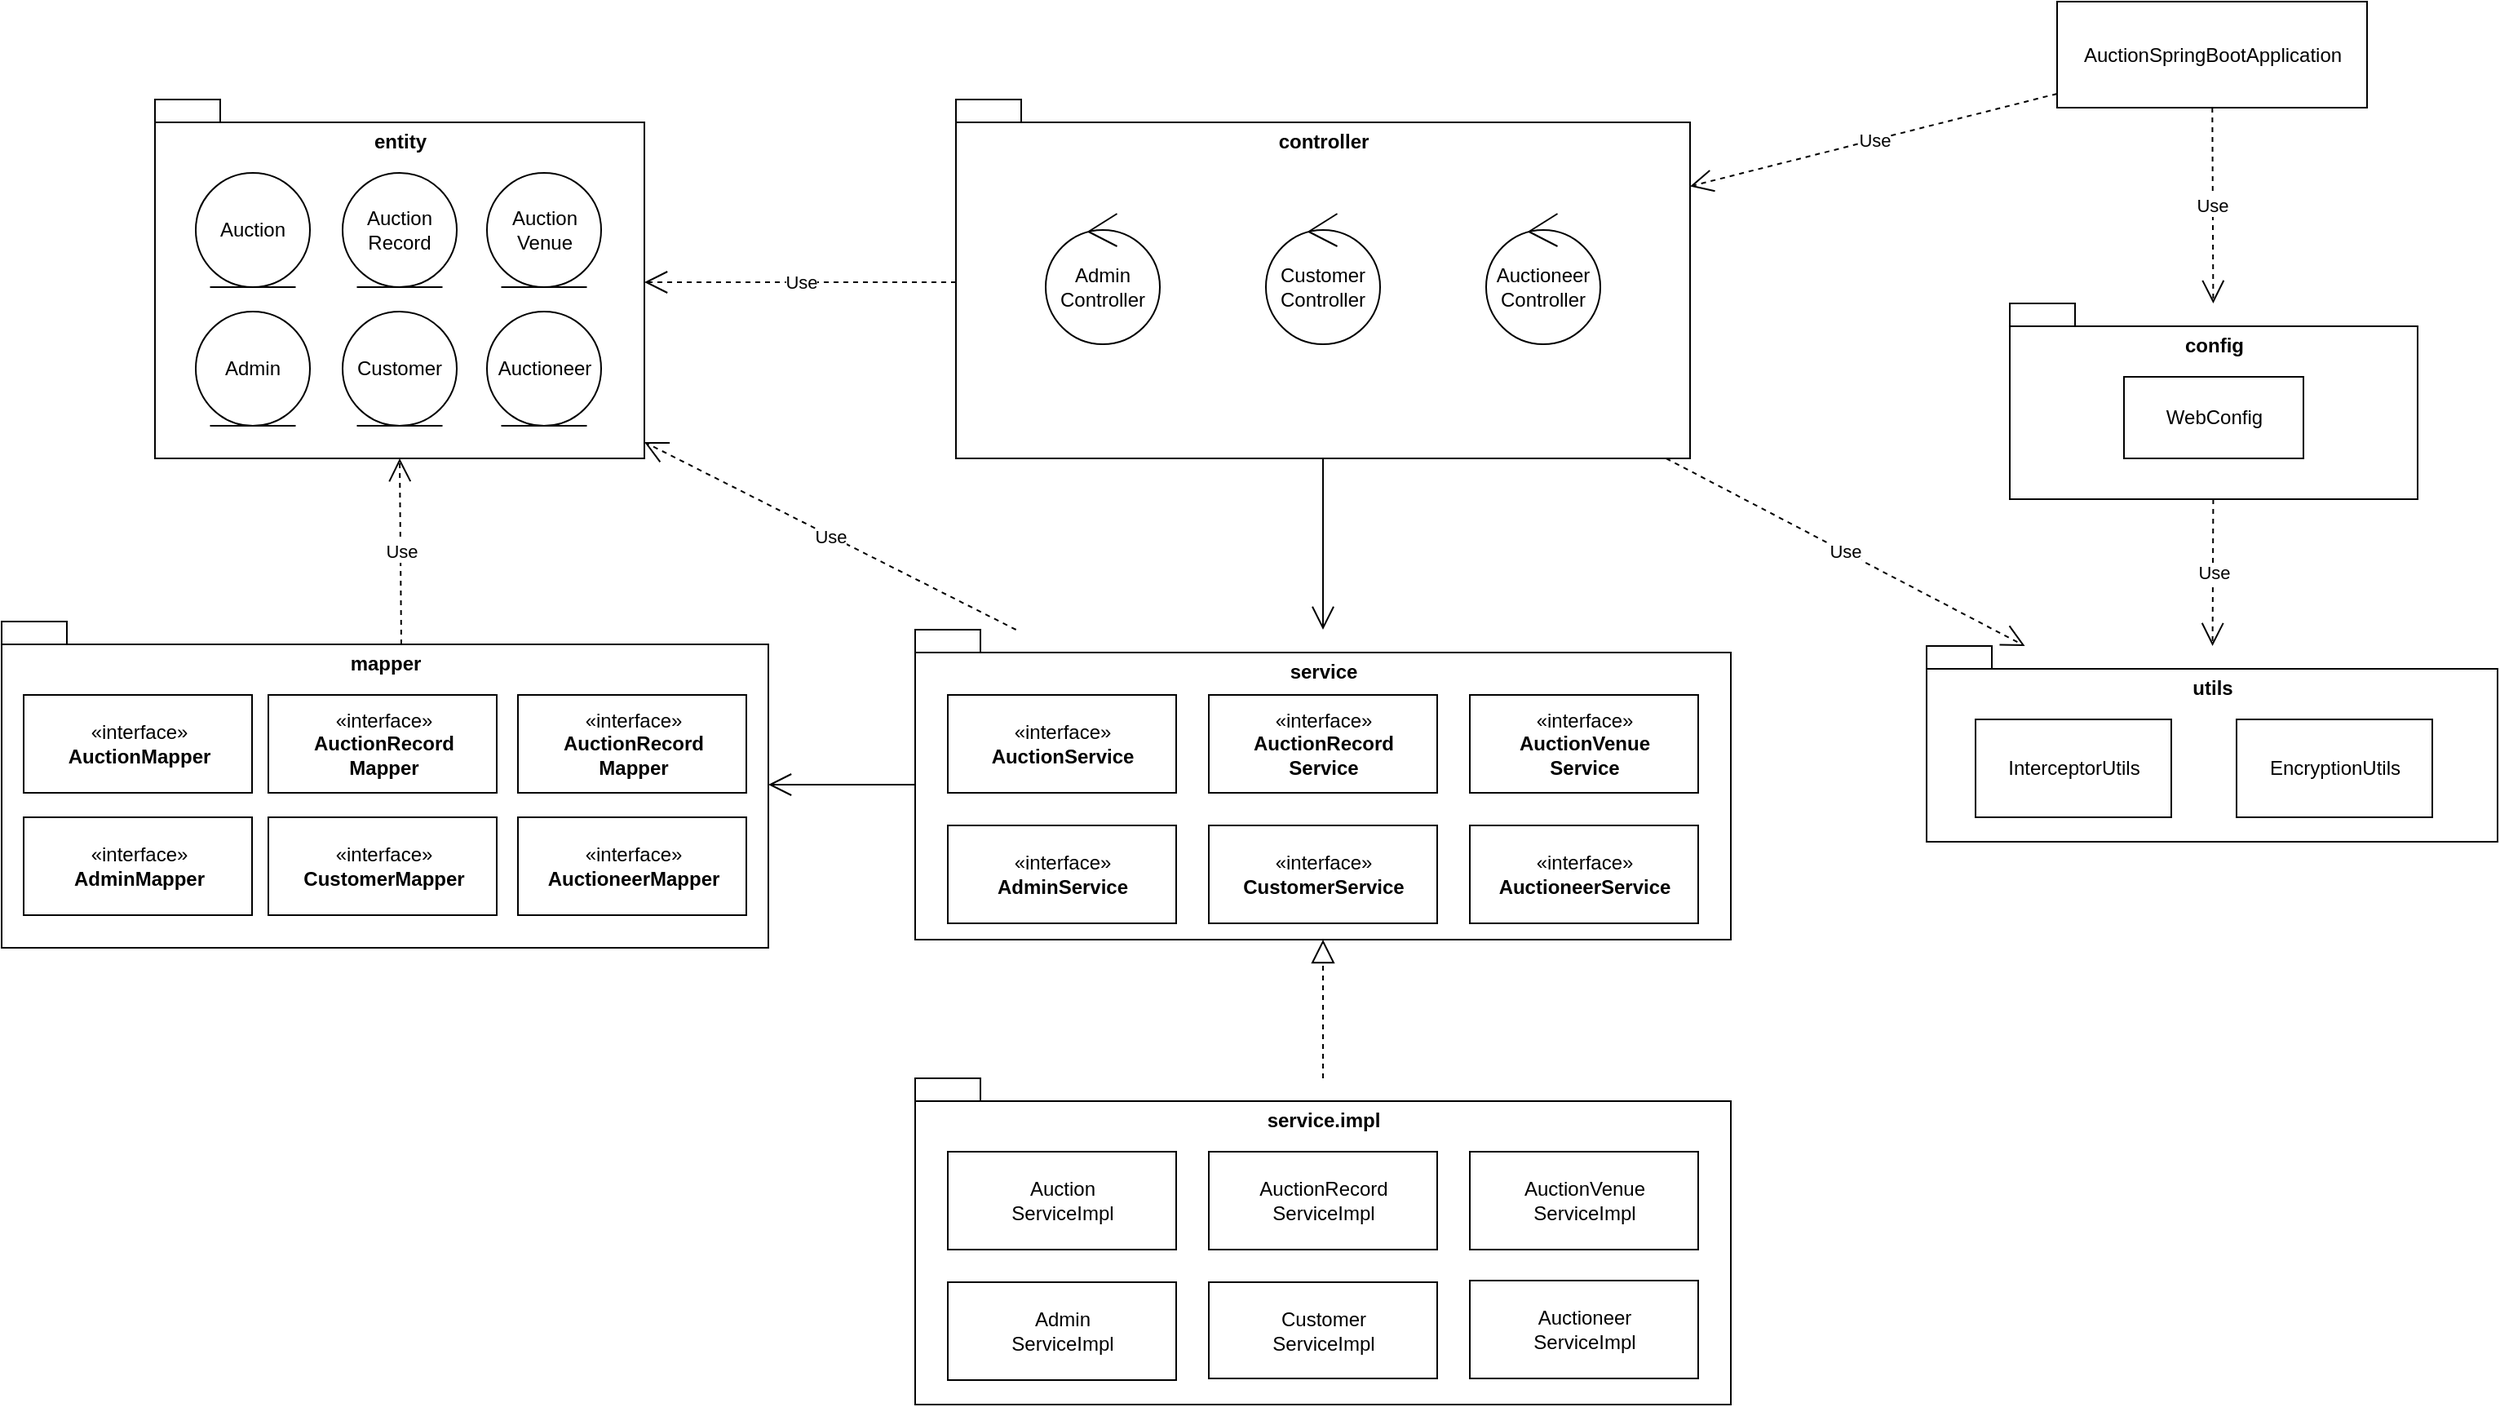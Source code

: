 <mxfile version="20.3.0" type="device"><diagram id="IVJTSzzKo0bIMszQ25Wv" name="第 1 页"><mxGraphModel dx="1018" dy="633" grid="1" gridSize="10" guides="1" tooltips="1" connect="1" arrows="1" fold="1" page="1" pageScale="1" pageWidth="827" pageHeight="1169" math="0" shadow="0"><root><mxCell id="0"/><mxCell id="1" parent="0"/><mxCell id="TQbt7M7sAj0MNUfkjgOm-50" value="utils" style="shape=folder;fontStyle=1;spacingTop=10;tabWidth=40;tabHeight=14;tabPosition=left;html=1;labelPosition=center;verticalLabelPosition=top;align=center;verticalAlign=bottom;spacingBottom=-35;" parent="1" vertex="1"><mxGeometry x="1200" y="515" width="350" height="120" as="geometry"/></mxCell><mxCell id="TQbt7M7sAj0MNUfkjgOm-47" value="config" style="shape=folder;fontStyle=1;spacingTop=10;tabWidth=40;tabHeight=14;tabPosition=left;html=1;labelPosition=center;verticalLabelPosition=top;align=center;verticalAlign=bottom;spacingBottom=-35;" parent="1" vertex="1"><mxGeometry x="1251" y="305" width="250" height="120" as="geometry"/></mxCell><mxCell id="TQbt7M7sAj0MNUfkjgOm-38" value="controller" style="shape=folder;fontStyle=1;spacingTop=10;tabWidth=40;tabHeight=14;tabPosition=left;html=1;labelPosition=center;verticalLabelPosition=top;align=center;verticalAlign=bottom;spacingBottom=-35;" parent="1" vertex="1"><mxGeometry x="605" y="180" width="450" height="220" as="geometry"/></mxCell><mxCell id="TQbt7M7sAj0MNUfkjgOm-14" value="mapper" style="shape=folder;fontStyle=1;spacingTop=10;tabWidth=40;tabHeight=14;tabPosition=left;html=1;labelPosition=center;verticalLabelPosition=top;align=center;verticalAlign=bottom;spacingBottom=-35;" parent="1" vertex="1"><mxGeometry x="20" y="500" width="470" height="200" as="geometry"/></mxCell><mxCell id="TQbt7M7sAj0MNUfkjgOm-1" value="entity" style="shape=folder;fontStyle=1;spacingTop=10;tabWidth=40;tabHeight=14;tabPosition=left;html=1;labelPosition=center;verticalLabelPosition=top;align=center;verticalAlign=bottom;spacingBottom=-35;" parent="1" vertex="1"><mxGeometry x="114" y="180" width="300" height="220" as="geometry"/></mxCell><mxCell id="TQbt7M7sAj0MNUfkjgOm-2" value="Auction" style="ellipse;shape=umlEntity;whiteSpace=wrap;html=1;" parent="1" vertex="1"><mxGeometry x="139" y="225" width="70" height="70" as="geometry"/></mxCell><mxCell id="TQbt7M7sAj0MNUfkjgOm-4" value="Auction&lt;br&gt;Record" style="ellipse;shape=umlEntity;whiteSpace=wrap;html=1;" parent="1" vertex="1"><mxGeometry x="229" y="225" width="70" height="70" as="geometry"/></mxCell><mxCell id="TQbt7M7sAj0MNUfkjgOm-5" value="Auctioneer" style="ellipse;shape=umlEntity;whiteSpace=wrap;html=1;" parent="1" vertex="1"><mxGeometry x="317.5" y="310" width="70" height="70" as="geometry"/></mxCell><mxCell id="TQbt7M7sAj0MNUfkjgOm-6" value="Admin" style="ellipse;shape=umlEntity;whiteSpace=wrap;html=1;" parent="1" vertex="1"><mxGeometry x="139" y="310" width="70" height="70" as="geometry"/></mxCell><mxCell id="TQbt7M7sAj0MNUfkjgOm-7" value="Customer" style="ellipse;shape=umlEntity;whiteSpace=wrap;html=1;" parent="1" vertex="1"><mxGeometry x="229" y="310" width="70" height="70" as="geometry"/></mxCell><mxCell id="TQbt7M7sAj0MNUfkjgOm-9" value="«interface»&lt;br&gt;&lt;b&gt;AuctionMapper&lt;/b&gt;" style="html=1;" parent="1" vertex="1"><mxGeometry x="33.5" y="545" width="140" height="60" as="geometry"/></mxCell><mxCell id="TQbt7M7sAj0MNUfkjgOm-10" value="«interface»&lt;br&gt;&lt;b&gt;AuctionRecord&lt;br&gt;Mapper&lt;/b&gt;" style="html=1;" parent="1" vertex="1"><mxGeometry x="183.5" y="545" width="140" height="60" as="geometry"/></mxCell><mxCell id="TQbt7M7sAj0MNUfkjgOm-11" value="«interface»&lt;br&gt;&lt;b&gt;AdminMapper&lt;/b&gt;" style="html=1;" parent="1" vertex="1"><mxGeometry x="33.5" y="620" width="140" height="60" as="geometry"/></mxCell><mxCell id="TQbt7M7sAj0MNUfkjgOm-12" value="«interface»&lt;br&gt;&lt;b&gt;CustomerMapper&lt;/b&gt;" style="html=1;" parent="1" vertex="1"><mxGeometry x="183.5" y="620" width="140" height="60" as="geometry"/></mxCell><mxCell id="TQbt7M7sAj0MNUfkjgOm-13" value="«interface»&lt;br&gt;&lt;b&gt;AuctioneerMapper&lt;/b&gt;" style="html=1;" parent="1" vertex="1"><mxGeometry x="336.5" y="620" width="140" height="60" as="geometry"/></mxCell><mxCell id="TQbt7M7sAj0MNUfkjgOm-15" value="Use" style="endArrow=open;endSize=12;dashed=1;html=1;rounded=0;exitX=0;exitY=0;exitDx=245;exitDy=14;exitPerimeter=0;entryX=0.5;entryY=1;entryDx=0;entryDy=0;entryPerimeter=0;" parent="1" source="TQbt7M7sAj0MNUfkjgOm-14" target="TQbt7M7sAj0MNUfkjgOm-1" edge="1"><mxGeometry width="160" relative="1" as="geometry"><mxPoint x="80" y="500" as="sourcePoint"/><mxPoint x="240" y="500" as="targetPoint"/></mxGeometry></mxCell><mxCell id="TQbt7M7sAj0MNUfkjgOm-16" value="service" style="shape=folder;fontStyle=1;spacingTop=10;tabWidth=40;tabHeight=14;tabPosition=left;html=1;labelPosition=center;verticalLabelPosition=top;align=center;verticalAlign=bottom;spacingBottom=-35;" parent="1" vertex="1"><mxGeometry x="580" y="505" width="500" height="190" as="geometry"/></mxCell><mxCell id="TQbt7M7sAj0MNUfkjgOm-17" value="«interface»&lt;br&gt;&lt;b&gt;AuctionService&lt;/b&gt;" style="html=1;" parent="1" vertex="1"><mxGeometry x="600" y="545" width="140" height="60" as="geometry"/></mxCell><mxCell id="TQbt7M7sAj0MNUfkjgOm-18" value="«interface»&lt;br&gt;&lt;b&gt;AuctionRecord&lt;br&gt;Service&lt;br&gt;&lt;/b&gt;" style="html=1;" parent="1" vertex="1"><mxGeometry x="760" y="545" width="140" height="60" as="geometry"/></mxCell><mxCell id="TQbt7M7sAj0MNUfkjgOm-19" value="«interface»&lt;br&gt;&lt;b&gt;AdminService&lt;/b&gt;" style="html=1;" parent="1" vertex="1"><mxGeometry x="600" y="625" width="140" height="60" as="geometry"/></mxCell><mxCell id="TQbt7M7sAj0MNUfkjgOm-20" value="«interface»&lt;br&gt;&lt;b&gt;CustomerService&lt;/b&gt;" style="html=1;" parent="1" vertex="1"><mxGeometry x="760" y="625" width="140" height="60" as="geometry"/></mxCell><mxCell id="TQbt7M7sAj0MNUfkjgOm-21" value="«interface»&lt;br&gt;&lt;b&gt;AuctioneerService&lt;/b&gt;" style="html=1;" parent="1" vertex="1"><mxGeometry x="920" y="625" width="140" height="60" as="geometry"/></mxCell><mxCell id="TQbt7M7sAj0MNUfkjgOm-25" value="" style="endArrow=open;endFill=1;endSize=12;html=1;rounded=0;" parent="1" source="TQbt7M7sAj0MNUfkjgOm-16" target="TQbt7M7sAj0MNUfkjgOm-14" edge="1"><mxGeometry width="160" relative="1" as="geometry"><mxPoint x="580" y="600" as="sourcePoint"/><mxPoint x="430" y="880" as="targetPoint"/></mxGeometry></mxCell><mxCell id="TQbt7M7sAj0MNUfkjgOm-35" value="Admin&lt;br&gt;Controller" style="ellipse;shape=umlControl;whiteSpace=wrap;html=1;" parent="1" vertex="1"><mxGeometry x="660" y="250" width="70" height="80" as="geometry"/></mxCell><mxCell id="TQbt7M7sAj0MNUfkjgOm-36" value="Customer&lt;br&gt;Controller" style="ellipse;shape=umlControl;whiteSpace=wrap;html=1;" parent="1" vertex="1"><mxGeometry x="795" y="250" width="70" height="80" as="geometry"/></mxCell><mxCell id="TQbt7M7sAj0MNUfkjgOm-37" value="Auctioneer&lt;br&gt;Controller" style="ellipse;shape=umlControl;whiteSpace=wrap;html=1;" parent="1" vertex="1"><mxGeometry x="930" y="250" width="70" height="80" as="geometry"/></mxCell><mxCell id="TQbt7M7sAj0MNUfkjgOm-39" value="" style="endArrow=open;endFill=1;endSize=12;html=1;rounded=0;exitX=0.5;exitY=1;exitDx=0;exitDy=0;exitPerimeter=0;" parent="1" source="TQbt7M7sAj0MNUfkjgOm-38" target="TQbt7M7sAj0MNUfkjgOm-16" edge="1"><mxGeometry width="160" relative="1" as="geometry"><mxPoint x="570" y="450" as="sourcePoint"/><mxPoint x="920" y="480" as="targetPoint"/></mxGeometry></mxCell><mxCell id="TQbt7M7sAj0MNUfkjgOm-40" value="Use" style="endArrow=open;endSize=12;dashed=1;html=1;rounded=0;entryX=0;entryY=0;entryDx=300;entryDy=210;entryPerimeter=0;" parent="1" source="TQbt7M7sAj0MNUfkjgOm-16" target="TQbt7M7sAj0MNUfkjgOm-1" edge="1"><mxGeometry width="160" relative="1" as="geometry"><mxPoint x="580" y="500" as="sourcePoint"/><mxPoint x="430" y="420" as="targetPoint"/></mxGeometry></mxCell><mxCell id="TQbt7M7sAj0MNUfkjgOm-41" value="Use" style="endArrow=open;endSize=12;dashed=1;html=1;rounded=0;entryX=0;entryY=0;entryDx=300;entryDy=112;entryPerimeter=0;exitX=0;exitY=0;exitDx=0;exitDy=112;exitPerimeter=0;" parent="1" source="TQbt7M7sAj0MNUfkjgOm-38" target="TQbt7M7sAj0MNUfkjgOm-1" edge="1"><mxGeometry width="160" relative="1" as="geometry"><mxPoint x="570" y="440" as="sourcePoint"/><mxPoint x="730" y="440" as="targetPoint"/></mxGeometry></mxCell><mxCell id="TQbt7M7sAj0MNUfkjgOm-46" value="WebConfig" style="html=1;" parent="1" vertex="1"><mxGeometry x="1321" y="350" width="110" height="50" as="geometry"/></mxCell><mxCell id="TQbt7M7sAj0MNUfkjgOm-48" value="InterceptorUtils" style="html=1;" parent="1" vertex="1"><mxGeometry x="1230" y="560" width="120" height="60" as="geometry"/></mxCell><mxCell id="TQbt7M7sAj0MNUfkjgOm-49" value="EncryptionUtils" style="html=1;" parent="1" vertex="1"><mxGeometry x="1390" y="560" width="120" height="60" as="geometry"/></mxCell><mxCell id="TQbt7M7sAj0MNUfkjgOm-51" value="Use" style="endArrow=open;endSize=12;dashed=1;html=1;rounded=0;" parent="1" source="TQbt7M7sAj0MNUfkjgOm-47" target="TQbt7M7sAj0MNUfkjgOm-50" edge="1"><mxGeometry width="160" relative="1" as="geometry"><mxPoint x="2240" y="270" as="sourcePoint"/><mxPoint x="2400" y="270" as="targetPoint"/></mxGeometry></mxCell><mxCell id="phE3-lqoxtkB13rdSAC4-1" value="Auction&lt;br&gt;Venue" style="ellipse;shape=umlEntity;whiteSpace=wrap;html=1;" parent="1" vertex="1"><mxGeometry x="317.5" y="225" width="70" height="70" as="geometry"/></mxCell><mxCell id="phE3-lqoxtkB13rdSAC4-2" value="«interface»&lt;br&gt;&lt;b&gt;AuctionRecord&lt;br&gt;Mapper&lt;/b&gt;" style="html=1;" parent="1" vertex="1"><mxGeometry x="336.5" y="545" width="140" height="60" as="geometry"/></mxCell><mxCell id="phE3-lqoxtkB13rdSAC4-7" value="«interface»&lt;br&gt;&lt;b&gt;AuctionVenue&lt;br&gt;Service&lt;br&gt;&lt;/b&gt;" style="html=1;" parent="1" vertex="1"><mxGeometry x="920" y="545" width="140" height="60" as="geometry"/></mxCell><mxCell id="phE3-lqoxtkB13rdSAC4-8" value="AuctionSpringBootApplication" style="html=1;" parent="1" vertex="1"><mxGeometry x="1280" y="120" width="190" height="65" as="geometry"/></mxCell><mxCell id="phE3-lqoxtkB13rdSAC4-9" value="Use" style="endArrow=open;endSize=12;dashed=1;html=1;rounded=0;" parent="1" source="phE3-lqoxtkB13rdSAC4-8" target="TQbt7M7sAj0MNUfkjgOm-47" edge="1"><mxGeometry width="160" relative="1" as="geometry"><mxPoint x="1120" y="550" as="sourcePoint"/><mxPoint x="1280" y="550" as="targetPoint"/></mxGeometry></mxCell><mxCell id="phE3-lqoxtkB13rdSAC4-10" value="Use" style="endArrow=open;endSize=12;dashed=1;html=1;rounded=0;" parent="1" source="TQbt7M7sAj0MNUfkjgOm-38" target="TQbt7M7sAj0MNUfkjgOm-50" edge="1"><mxGeometry width="160" relative="1" as="geometry"><mxPoint x="1060" y="470" as="sourcePoint"/><mxPoint x="1220" y="470" as="targetPoint"/></mxGeometry></mxCell><mxCell id="phE3-lqoxtkB13rdSAC4-11" value="Use" style="endArrow=open;endSize=12;dashed=1;html=1;rounded=0;" parent="1" source="phE3-lqoxtkB13rdSAC4-8" target="TQbt7M7sAj0MNUfkjgOm-38" edge="1"><mxGeometry width="160" relative="1" as="geometry"><mxPoint x="1120" y="260" as="sourcePoint"/><mxPoint x="1280" y="260" as="targetPoint"/></mxGeometry></mxCell><mxCell id="ElnEUpGlrSCNi9S71EpT-1" value="service.impl" style="shape=folder;fontStyle=1;spacingTop=10;tabWidth=40;tabHeight=14;tabPosition=left;html=1;labelPosition=center;verticalLabelPosition=top;align=center;verticalAlign=bottom;spacingBottom=-35;" vertex="1" parent="1"><mxGeometry x="580" y="780" width="500" height="200" as="geometry"/></mxCell><mxCell id="ElnEUpGlrSCNi9S71EpT-2" value="Auction&lt;br&gt;ServiceImpl" style="html=1;" vertex="1" parent="1"><mxGeometry x="600" y="825" width="140" height="60" as="geometry"/></mxCell><mxCell id="ElnEUpGlrSCNi9S71EpT-3" value="AuctionRecord&lt;br&gt;ServiceImpl" style="html=1;" vertex="1" parent="1"><mxGeometry x="760" y="825" width="140" height="60" as="geometry"/></mxCell><mxCell id="ElnEUpGlrSCNi9S71EpT-4" value="Admin&lt;br&gt;ServiceImpl" style="html=1;" vertex="1" parent="1"><mxGeometry x="600" y="905" width="140" height="60" as="geometry"/></mxCell><mxCell id="ElnEUpGlrSCNi9S71EpT-5" value="Customer&lt;br&gt;ServiceImpl" style="html=1;" vertex="1" parent="1"><mxGeometry x="760" y="905" width="140" height="59" as="geometry"/></mxCell><mxCell id="ElnEUpGlrSCNi9S71EpT-6" value="Auctioneer&lt;br&gt;ServiceImpl" style="html=1;" vertex="1" parent="1"><mxGeometry x="920" y="904" width="140" height="60" as="geometry"/></mxCell><mxCell id="ElnEUpGlrSCNi9S71EpT-7" value="AuctionVenue&lt;br&gt;ServiceImpl" style="html=1;" vertex="1" parent="1"><mxGeometry x="920" y="825" width="140" height="60" as="geometry"/></mxCell><mxCell id="ElnEUpGlrSCNi9S71EpT-9" value="" style="endArrow=block;dashed=1;endFill=0;endSize=12;html=1;rounded=0;" edge="1" parent="1" source="ElnEUpGlrSCNi9S71EpT-1" target="TQbt7M7sAj0MNUfkjgOm-16"><mxGeometry width="160" relative="1" as="geometry"><mxPoint x="370" y="880" as="sourcePoint"/><mxPoint x="530" y="880" as="targetPoint"/></mxGeometry></mxCell></root></mxGraphModel></diagram></mxfile>